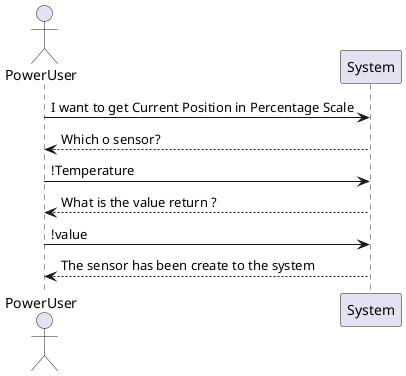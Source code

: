 @startuml
!pragma layout smetana
'As a Power User, I want the system to have a type of sensor that gives the current value/position in a scale %.'

actor PowerUser
participant System

PowerUser -> System: I want to get Current Position in Percentage Scale
System --> PowerUser: Which o sensor?
PowerUser -> System: !Temperature
System --> PowerUser: What is the value return ?
PowerUser -> System: !value
System --> PowerUser: The sensor has been create to the system
@enduml
